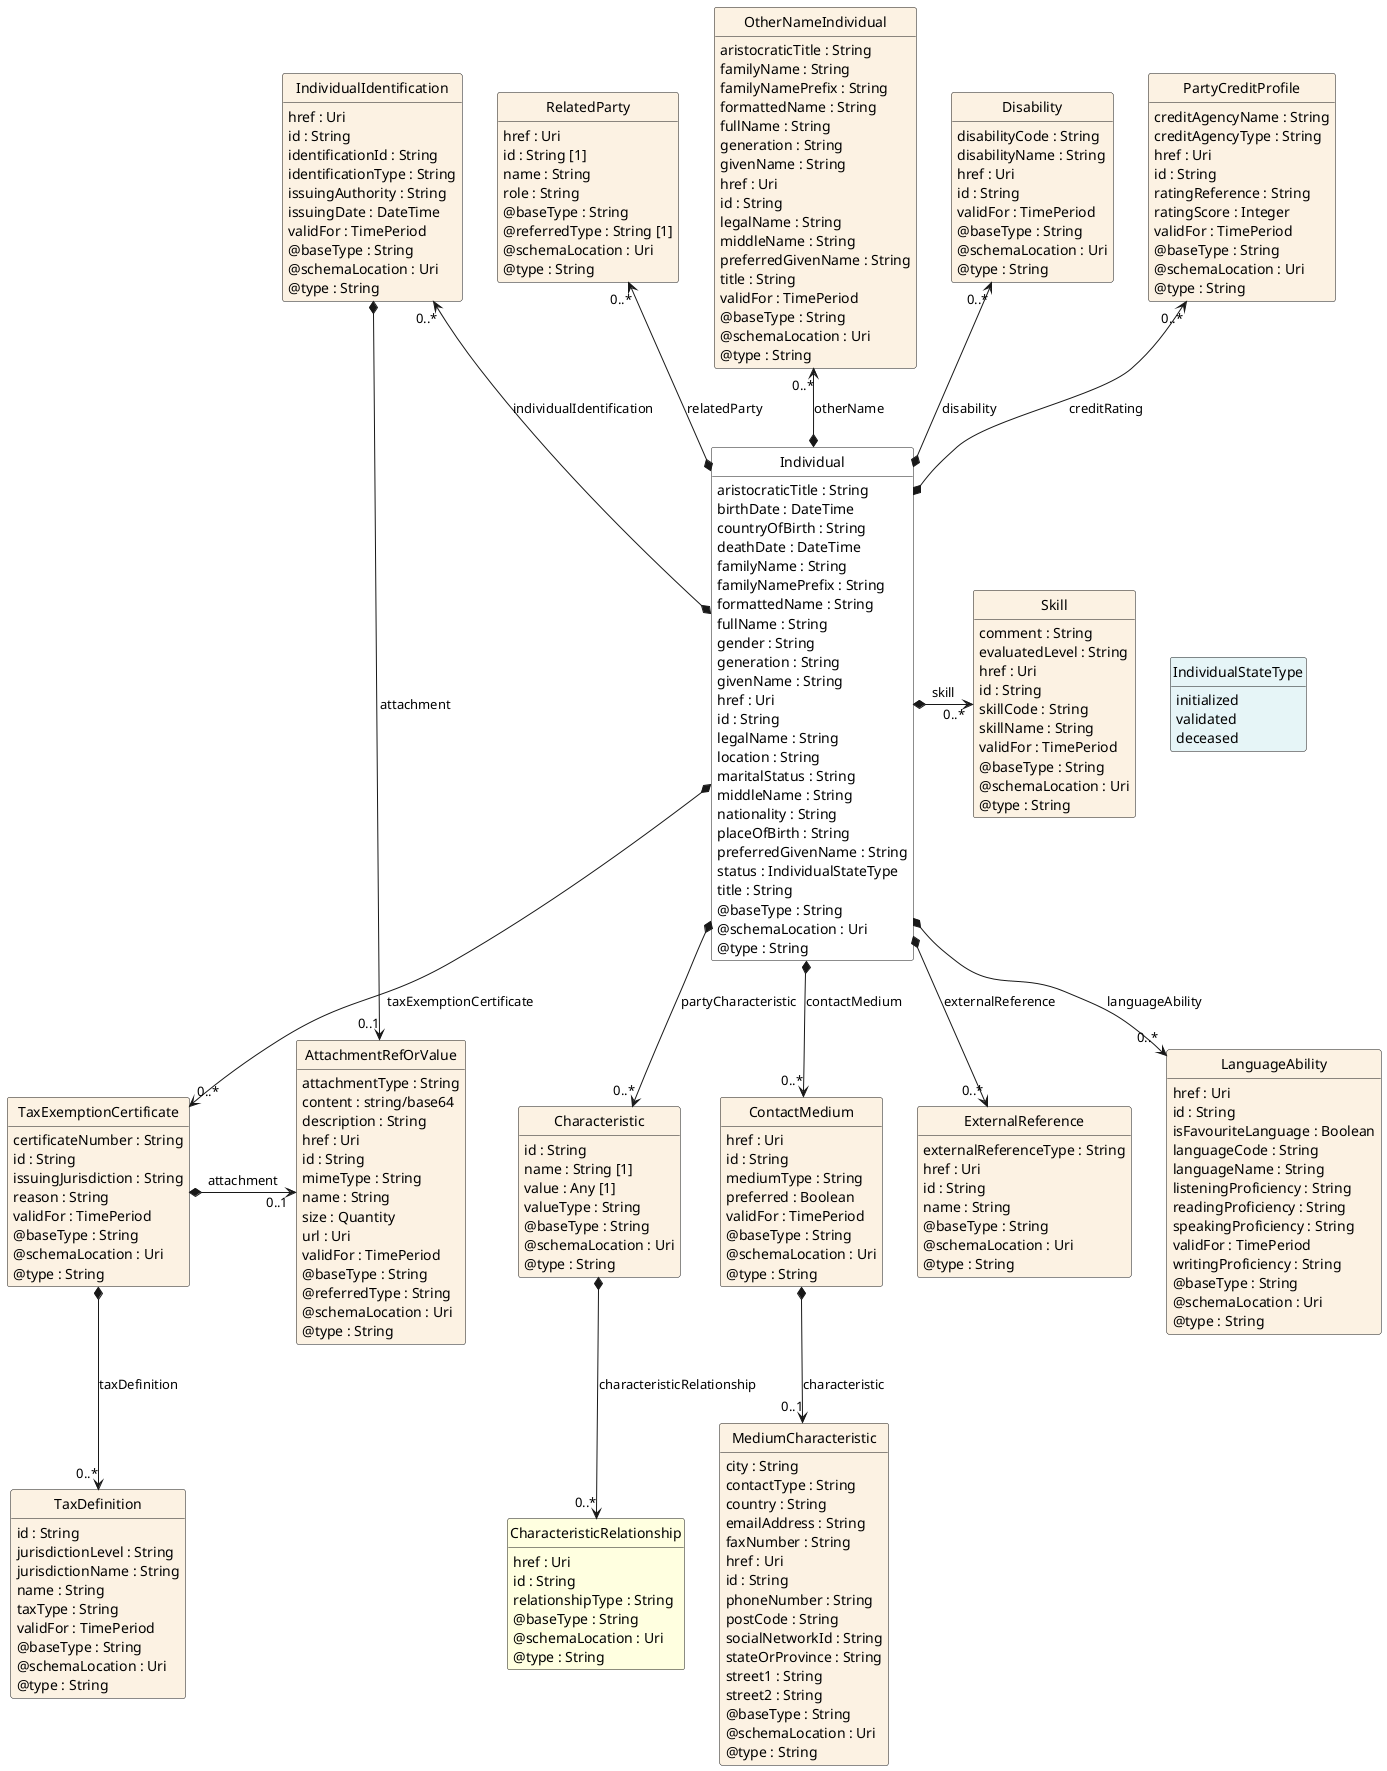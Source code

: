 @startuml
hide circle
hide methods
hide stereotype
show <<Enumeration>> stereotype
skinparam class {
   BackgroundColor<<Enumeration>> #E6F5F7
   BackgroundColor<<Ref>> #FFFFE0
   BackgroundColor<<Pivot>> #FFFFFFF
   BackgroundColor<<SimpleType>> #E2F0DA
   BackgroundColor #FCF2E3
}

class Individual <<Pivot>> {
    aristocraticTitle : String
    birthDate : DateTime
    countryOfBirth : String
    deathDate : DateTime
    familyName : String
    familyNamePrefix : String
    formattedName : String
    fullName : String
    gender : String
    generation : String
    givenName : String
    href : Uri
    id : String
    legalName : String
    location : String
    maritalStatus : String
    middleName : String
    nationality : String
    placeOfBirth : String
    preferredGivenName : String
    status : IndividualStateType
    title : String
    @baseType : String
    @schemaLocation : Uri
    @type : String
}

class TaxExemptionCertificate  {
    certificateNumber : String
    id : String
    issuingJurisdiction : String
    reason : String
    validFor : TimePeriod
    @baseType : String
    @schemaLocation : Uri
    @type : String
}

class TaxDefinition  {
    id : String
    jurisdictionLevel : String
    jurisdictionName : String
    name : String
    taxType : String
    validFor : TimePeriod
    @baseType : String
    @schemaLocation : Uri
    @type : String
}

class AttachmentRefOrValue  {
    attachmentType : String
    content : string/base64
    description : String
    href : Uri
    id : String
    mimeType : String
    name : String
    size : Quantity
    url : Uri
    validFor : TimePeriod
    @baseType : String
    @referredType : String
    @schemaLocation : Uri
    @type : String
}

class Characteristic  {
    id : String
    name : String [1]
    value : Any [1]
    valueType : String
    @baseType : String
    @schemaLocation : Uri
    @type : String
}

class CharacteristicRelationship  <<Ref>> {
    href : Uri
    id : String
    relationshipType : String
    @baseType : String
    @schemaLocation : Uri
    @type : String
}

class ContactMedium  {
    href : Uri
    id : String
    mediumType : String
    preferred : Boolean
    validFor : TimePeriod
    @baseType : String
    @schemaLocation : Uri
    @type : String
}

class MediumCharacteristic  {
    city : String
    contactType : String
    country : String
    emailAddress : String
    faxNumber : String
    href : Uri
    id : String
    phoneNumber : String
    postCode : String
    socialNetworkId : String
    stateOrProvince : String
    street1 : String
    street2 : String
    @baseType : String
    @schemaLocation : Uri
    @type : String
}

class Disability  {
    disabilityCode : String
    disabilityName : String
    href : Uri
    id : String
    validFor : TimePeriod
    @baseType : String
    @schemaLocation : Uri
    @type : String
}

class IndividualIdentification  {
    href : Uri
    id : String
    identificationId : String
    identificationType : String
    issuingAuthority : String
    issuingDate : DateTime
    validFor : TimePeriod
    @baseType : String
    @schemaLocation : Uri
    @type : String
}

class Skill  {
    comment : String
    evaluatedLevel : String
    href : Uri
    id : String
    skillCode : String
    skillName : String
    validFor : TimePeriod
    @baseType : String
    @schemaLocation : Uri
    @type : String
}

class PartyCreditProfile  {
    creditAgencyName : String
    creditAgencyType : String
    href : Uri
    id : String
    ratingReference : String
    ratingScore : Integer
    validFor : TimePeriod
    @baseType : String
    @schemaLocation : Uri
    @type : String
}

class RelatedParty  {
    href : Uri
    id : String [1]
    name : String
    role : String
    @baseType : String
    @referredType : String [1]
    @schemaLocation : Uri
    @type : String
}

class ExternalReference  {
    externalReferenceType : String
    href : Uri
    id : String
    name : String
    @baseType : String
    @schemaLocation : Uri
    @type : String
}

class LanguageAbility  {
    href : Uri
    id : String
    isFavouriteLanguage : Boolean
    languageCode : String
    languageName : String
    listeningProficiency : String
    readingProficiency : String
    speakingProficiency : String
    validFor : TimePeriod
    writingProficiency : String
    @baseType : String
    @schemaLocation : Uri
    @type : String
}

class OtherNameIndividual  {
    aristocraticTitle : String
    familyName : String
    familyNamePrefix : String
    formattedName : String
    fullName : String
    generation : String
    givenName : String
    href : Uri
    id : String
    legalName : String
    middleName : String
    preferredGivenName : String
    title : String
    validFor : TimePeriod
    @baseType : String
    @schemaLocation : Uri
    @type : String
}

class IndividualStateType <<Enumeration>> {
    initialized
    validated
    deceased
}

Individual -right[hidden]-> IndividualStateType

IndividualIdentification "0..*" <--* Individual : individualIdentification

Individual *-->  "0..*" TaxExemptionCertificate : taxExemptionCertificate

IndividualIdentification *-->  "0..1" AttachmentRefOrValue : attachment

TaxExemptionCertificate *-right-> "0..1" AttachmentRefOrValue : attachment

Skill "0..*" <-left-* Individual : skill

OtherNameIndividual "0..*" <--* Individual : otherName

Disability "0..*" <--* Individual : disability

PartyCreditProfile "0..*" <--* Individual : creditRating

RelatedParty "0..*" <--* Individual : relatedParty

Individual *-->  "0..*" LanguageAbility : languageAbility

Individual *-->  "0..*" ExternalReference : externalReference

Individual *-->  "0..*" ContactMedium : contactMedium

Individual *-->  "0..*" Characteristic : partyCharacteristic

TaxExemptionCertificate *-->  "0..*" TaxDefinition : taxDefinition

Characteristic *-->  "0..*" CharacteristicRelationship : characteristicRelationship

ContactMedium *-->  "0..1" MediumCharacteristic : characteristic

@enduml
